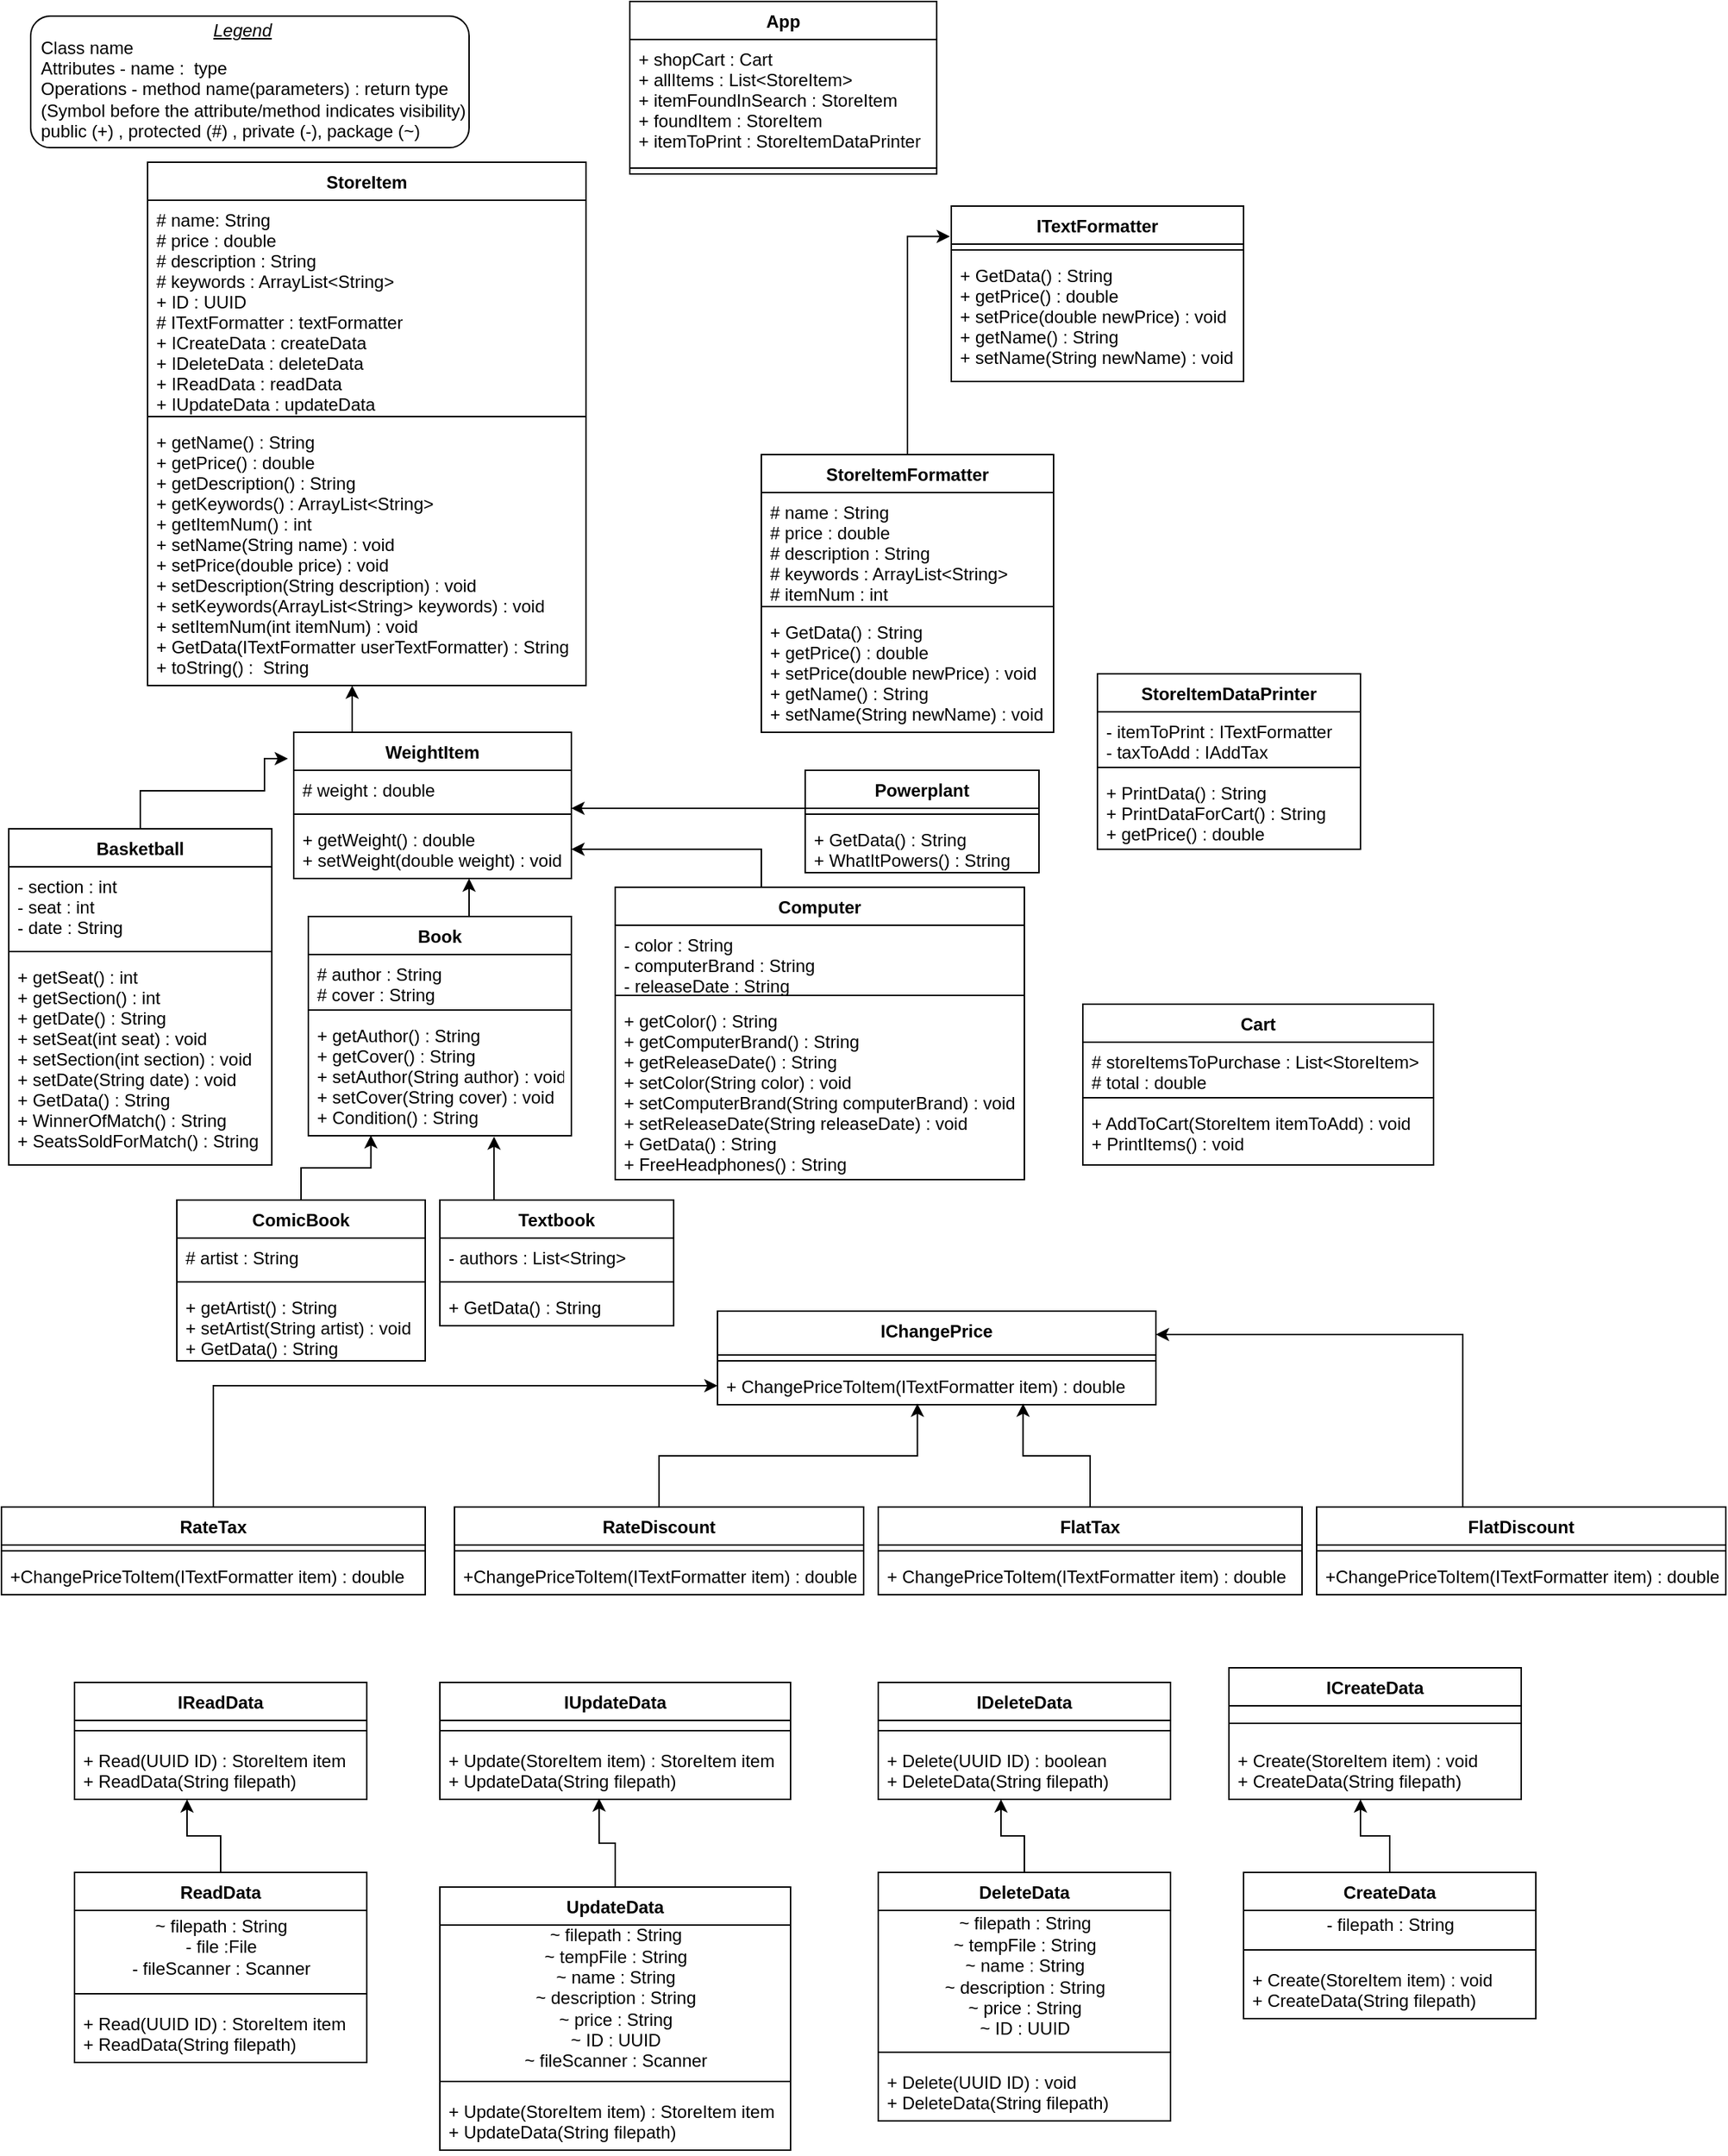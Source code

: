 <mxfile>
    <diagram id="C5RBs43oDa-KdzZeNtuy" name="Page-1">
        <mxGraphModel dx="854" dy="558" grid="1" gridSize="10" guides="1" tooltips="1" connect="1" arrows="1" fold="1" page="1" pageScale="1" pageWidth="1500" pageHeight="1500" math="0" shadow="0">
            <root>
                <mxCell id="WIyWlLk6GJQsqaUBKTNV-0"/>
                <mxCell id="WIyWlLk6GJQsqaUBKTNV-1" parent="WIyWlLk6GJQsqaUBKTNV-0"/>
                <mxCell id="McWUHRjocxMPljA4yQ9H-2" value="StoreItem" style="swimlane;fontStyle=1;align=center;verticalAlign=top;childLayout=stackLayout;horizontal=1;startSize=26;horizontalStack=0;resizeParent=1;resizeParentMax=0;resizeLast=0;collapsible=1;marginBottom=0;" parent="WIyWlLk6GJQsqaUBKTNV-1" vertex="1">
                    <mxGeometry x="110" y="120" width="300" height="358" as="geometry"/>
                </mxCell>
                <mxCell id="McWUHRjocxMPljA4yQ9H-3" value="# name: String&#10;# price : double&#10;# description : String&#10;# keywords : ArrayList&lt;String&gt;&#10;+ ID : UUID&#10;# ITextFormatter : textFormatter&#10;+ ICreateData : createData&#10;+ IDeleteData : deleteData&#10;+ IReadData : readData&#10;+ IUpdateData : updateData&#10;" style="text;strokeColor=none;fillColor=none;align=left;verticalAlign=top;spacingLeft=4;spacingRight=4;overflow=hidden;rotatable=0;points=[[0,0.5],[1,0.5]];portConstraint=eastwest;" parent="McWUHRjocxMPljA4yQ9H-2" vertex="1">
                    <mxGeometry y="26" width="300" height="144" as="geometry"/>
                </mxCell>
                <mxCell id="McWUHRjocxMPljA4yQ9H-4" value="" style="line;strokeWidth=1;fillColor=none;align=left;verticalAlign=middle;spacingTop=-1;spacingLeft=3;spacingRight=3;rotatable=0;labelPosition=right;points=[];portConstraint=eastwest;" parent="McWUHRjocxMPljA4yQ9H-2" vertex="1">
                    <mxGeometry y="170" width="300" height="8" as="geometry"/>
                </mxCell>
                <mxCell id="McWUHRjocxMPljA4yQ9H-5" value="+ getName() : String&#10;+ getPrice() : double&#10;+ getDescription() : String&#10;+ getKeywords() : ArrayList&lt;String&gt;&#10;+ getItemNum() : int&#10;+ setName(String name) : void&#10;+ setPrice(double price) : void&#10;+ setDescription(String description) : void&#10;+ setKeywords(ArrayList&lt;String&gt; keywords) : void&#10;+ setItemNum(int itemNum) : void&#10;+ GetData(ITextFormatter userTextFormatter) : String&#10;+ toString() :  String" style="text;strokeColor=none;fillColor=none;align=left;verticalAlign=top;spacingLeft=4;spacingRight=4;overflow=hidden;rotatable=0;points=[[0,0.5],[1,0.5]];portConstraint=eastwest;" parent="McWUHRjocxMPljA4yQ9H-2" vertex="1">
                    <mxGeometry y="178" width="300" height="180" as="geometry"/>
                </mxCell>
                <mxCell id="89" style="edgeStyle=orthogonalEdgeStyle;rounded=0;orthogonalLoop=1;jettySize=auto;html=1;entryX=-0.021;entryY=0.18;entryDx=0;entryDy=0;entryPerimeter=0;" edge="1" parent="WIyWlLk6GJQsqaUBKTNV-1" source="McWUHRjocxMPljA4yQ9H-8" target="McWUHRjocxMPljA4yQ9H-30">
                    <mxGeometry relative="1" as="geometry">
                        <Array as="points">
                            <mxPoint x="105" y="550"/>
                            <mxPoint x="190" y="550"/>
                            <mxPoint x="190" y="528"/>
                        </Array>
                    </mxGeometry>
                </mxCell>
                <mxCell id="McWUHRjocxMPljA4yQ9H-8" value="Basketball" style="swimlane;fontStyle=1;align=center;verticalAlign=top;childLayout=stackLayout;horizontal=1;startSize=26;horizontalStack=0;resizeParent=1;resizeParentMax=0;resizeLast=0;collapsible=1;marginBottom=0;" parent="WIyWlLk6GJQsqaUBKTNV-1" vertex="1">
                    <mxGeometry x="15" y="576" width="180" height="230" as="geometry"/>
                </mxCell>
                <mxCell id="McWUHRjocxMPljA4yQ9H-9" value="- section : int&#10;- seat : int&#10;- date : String" style="text;strokeColor=none;fillColor=none;align=left;verticalAlign=top;spacingLeft=4;spacingRight=4;overflow=hidden;rotatable=0;points=[[0,0.5],[1,0.5]];portConstraint=eastwest;" parent="McWUHRjocxMPljA4yQ9H-8" vertex="1">
                    <mxGeometry y="26" width="180" height="54" as="geometry"/>
                </mxCell>
                <mxCell id="McWUHRjocxMPljA4yQ9H-10" value="" style="line;strokeWidth=1;fillColor=none;align=left;verticalAlign=middle;spacingTop=-1;spacingLeft=3;spacingRight=3;rotatable=0;labelPosition=right;points=[];portConstraint=eastwest;" parent="McWUHRjocxMPljA4yQ9H-8" vertex="1">
                    <mxGeometry y="80" width="180" height="8" as="geometry"/>
                </mxCell>
                <mxCell id="McWUHRjocxMPljA4yQ9H-11" value="+ getSeat() : int&#10;+ getSection() : int&#10;+ getDate() : String&#10;+ setSeat(int seat) : void&#10;+ setSection(int section) : void&#10;+ setDate(String date) : void&#10;+ GetData() : String &#10;+ WinnerOfMatch() : String&#10;+ SeatsSoldForMatch() : String" style="text;strokeColor=none;fillColor=none;align=left;verticalAlign=top;spacingLeft=4;spacingRight=4;overflow=hidden;rotatable=0;points=[[0,0.5],[1,0.5]];portConstraint=eastwest;" parent="McWUHRjocxMPljA4yQ9H-8" vertex="1">
                    <mxGeometry y="88" width="180" height="142" as="geometry"/>
                </mxCell>
                <mxCell id="McWUHRjocxMPljA4yQ9H-39" value="" style="edgeStyle=orthogonalEdgeStyle;rounded=0;orthogonalLoop=1;jettySize=auto;html=1;" parent="WIyWlLk6GJQsqaUBKTNV-1" source="McWUHRjocxMPljA4yQ9H-13" target="McWUHRjocxMPljA4yQ9H-33" edge="1">
                    <mxGeometry relative="1" as="geometry">
                        <Array as="points">
                            <mxPoint x="330" y="630"/>
                            <mxPoint x="330" y="630"/>
                        </Array>
                    </mxGeometry>
                </mxCell>
                <mxCell id="McWUHRjocxMPljA4yQ9H-13" value="Book" style="swimlane;fontStyle=1;align=center;verticalAlign=top;childLayout=stackLayout;horizontal=1;startSize=26;horizontalStack=0;resizeParent=1;resizeParentMax=0;resizeLast=0;collapsible=1;marginBottom=0;" parent="WIyWlLk6GJQsqaUBKTNV-1" vertex="1">
                    <mxGeometry x="220" y="636" width="180" height="150" as="geometry"/>
                </mxCell>
                <mxCell id="McWUHRjocxMPljA4yQ9H-14" value="# author : String&#10;# cover : String&#10;" style="text;strokeColor=none;fillColor=none;align=left;verticalAlign=top;spacingLeft=4;spacingRight=4;overflow=hidden;rotatable=0;points=[[0,0.5],[1,0.5]];portConstraint=eastwest;" parent="McWUHRjocxMPljA4yQ9H-13" vertex="1">
                    <mxGeometry y="26" width="180" height="34" as="geometry"/>
                </mxCell>
                <mxCell id="McWUHRjocxMPljA4yQ9H-15" value="" style="line;strokeWidth=1;fillColor=none;align=left;verticalAlign=middle;spacingTop=-1;spacingLeft=3;spacingRight=3;rotatable=0;labelPosition=right;points=[];portConstraint=eastwest;" parent="McWUHRjocxMPljA4yQ9H-13" vertex="1">
                    <mxGeometry y="60" width="180" height="8" as="geometry"/>
                </mxCell>
                <mxCell id="McWUHRjocxMPljA4yQ9H-16" value="+ getAuthor() : String&#10;+ getCover() : String&#10;+ setAuthor(String author) : void&#10;+ setCover(String cover) : void&#10;+ Condition() : String&#10;" style="text;strokeColor=none;fillColor=none;align=left;verticalAlign=top;spacingLeft=4;spacingRight=4;overflow=hidden;rotatable=0;points=[[0,0.5],[1,0.5]];portConstraint=eastwest;" parent="McWUHRjocxMPljA4yQ9H-13" vertex="1">
                    <mxGeometry y="68" width="180" height="82" as="geometry"/>
                </mxCell>
                <mxCell id="McWUHRjocxMPljA4yQ9H-124" style="edgeStyle=orthogonalEdgeStyle;rounded=0;orthogonalLoop=1;jettySize=auto;html=1;entryX=1;entryY=0.5;entryDx=0;entryDy=0;" parent="WIyWlLk6GJQsqaUBKTNV-1" source="McWUHRjocxMPljA4yQ9H-18" target="McWUHRjocxMPljA4yQ9H-33" edge="1">
                    <mxGeometry relative="1" as="geometry">
                        <Array as="points">
                            <mxPoint x="530" y="590"/>
                        </Array>
                    </mxGeometry>
                </mxCell>
                <mxCell id="McWUHRjocxMPljA4yQ9H-18" value="Computer" style="swimlane;fontStyle=1;align=center;verticalAlign=top;childLayout=stackLayout;horizontal=1;startSize=26;horizontalStack=0;resizeParent=1;resizeParentMax=0;resizeLast=0;collapsible=1;marginBottom=0;" parent="WIyWlLk6GJQsqaUBKTNV-1" vertex="1">
                    <mxGeometry x="430" y="616" width="280" height="200" as="geometry"/>
                </mxCell>
                <mxCell id="McWUHRjocxMPljA4yQ9H-19" value="- color : String&#10;- computerBrand : String&#10;- releaseDate : String" style="text;strokeColor=none;fillColor=none;align=left;verticalAlign=top;spacingLeft=4;spacingRight=4;overflow=hidden;rotatable=0;points=[[0,0.5],[1,0.5]];portConstraint=eastwest;" parent="McWUHRjocxMPljA4yQ9H-18" vertex="1">
                    <mxGeometry y="26" width="280" height="44" as="geometry"/>
                </mxCell>
                <mxCell id="McWUHRjocxMPljA4yQ9H-20" value="" style="line;strokeWidth=1;fillColor=none;align=left;verticalAlign=middle;spacingTop=-1;spacingLeft=3;spacingRight=3;rotatable=0;labelPosition=right;points=[];portConstraint=eastwest;" parent="McWUHRjocxMPljA4yQ9H-18" vertex="1">
                    <mxGeometry y="70" width="280" height="8" as="geometry"/>
                </mxCell>
                <mxCell id="McWUHRjocxMPljA4yQ9H-21" value="+ getColor() : String&#10;+ getComputerBrand() : String&#10;+ getReleaseDate() : String&#10;+ setColor(String color) : void&#10;+ setComputerBrand(String computerBrand) : void&#10;+ setReleaseDate(String releaseDate) : void&#10;+ GetData() : String&#10;+ FreeHeadphones() : String&#10;&#10;" style="text;strokeColor=none;fillColor=none;align=left;verticalAlign=top;spacingLeft=4;spacingRight=4;overflow=hidden;rotatable=0;points=[[0,0.5],[1,0.5]];portConstraint=eastwest;" parent="McWUHRjocxMPljA4yQ9H-18" vertex="1">
                    <mxGeometry y="78" width="280" height="122" as="geometry"/>
                </mxCell>
                <mxCell id="McWUHRjocxMPljA4yQ9H-125" style="edgeStyle=orthogonalEdgeStyle;rounded=0;orthogonalLoop=1;jettySize=auto;html=1;" parent="WIyWlLk6GJQsqaUBKTNV-1" source="McWUHRjocxMPljA4yQ9H-24" target="McWUHRjocxMPljA4yQ9H-31" edge="1">
                    <mxGeometry relative="1" as="geometry">
                        <Array as="points">
                            <mxPoint x="640" y="540"/>
                        </Array>
                    </mxGeometry>
                </mxCell>
                <mxCell id="McWUHRjocxMPljA4yQ9H-24" value="Powerplant" style="swimlane;fontStyle=1;align=center;verticalAlign=top;childLayout=stackLayout;horizontal=1;startSize=26;horizontalStack=0;resizeParent=1;resizeParentMax=0;resizeLast=0;collapsible=1;marginBottom=0;" parent="WIyWlLk6GJQsqaUBKTNV-1" vertex="1">
                    <mxGeometry x="560" y="536" width="160" height="70" as="geometry"/>
                </mxCell>
                <mxCell id="McWUHRjocxMPljA4yQ9H-26" value="" style="line;strokeWidth=1;fillColor=none;align=left;verticalAlign=middle;spacingTop=-1;spacingLeft=3;spacingRight=3;rotatable=0;labelPosition=right;points=[];portConstraint=eastwest;" parent="McWUHRjocxMPljA4yQ9H-24" vertex="1">
                    <mxGeometry y="26" width="160" height="8" as="geometry"/>
                </mxCell>
                <mxCell id="McWUHRjocxMPljA4yQ9H-27" value="+ GetData() : String&#10;+ WhatItPowers() : String" style="text;strokeColor=none;fillColor=none;align=left;verticalAlign=top;spacingLeft=4;spacingRight=4;overflow=hidden;rotatable=0;points=[[0,0.5],[1,0.5]];portConstraint=eastwest;" parent="McWUHRjocxMPljA4yQ9H-24" vertex="1">
                    <mxGeometry y="34" width="160" height="36" as="geometry"/>
                </mxCell>
                <mxCell id="McWUHRjocxMPljA4yQ9H-36" value="" style="edgeStyle=orthogonalEdgeStyle;rounded=0;orthogonalLoop=1;jettySize=auto;html=1;" parent="WIyWlLk6GJQsqaUBKTNV-1" source="McWUHRjocxMPljA4yQ9H-30" target="McWUHRjocxMPljA4yQ9H-5" edge="1">
                    <mxGeometry relative="1" as="geometry">
                        <Array as="points">
                            <mxPoint x="250" y="490"/>
                            <mxPoint x="250" y="490"/>
                        </Array>
                    </mxGeometry>
                </mxCell>
                <mxCell id="McWUHRjocxMPljA4yQ9H-30" value="WeightItem" style="swimlane;fontStyle=1;align=center;verticalAlign=top;childLayout=stackLayout;horizontal=1;startSize=26;horizontalStack=0;resizeParent=1;resizeParentMax=0;resizeLast=0;collapsible=1;marginBottom=0;" parent="WIyWlLk6GJQsqaUBKTNV-1" vertex="1">
                    <mxGeometry x="210" y="510" width="190" height="100" as="geometry"/>
                </mxCell>
                <mxCell id="McWUHRjocxMPljA4yQ9H-31" value="# weight : double" style="text;strokeColor=none;fillColor=none;align=left;verticalAlign=top;spacingLeft=4;spacingRight=4;overflow=hidden;rotatable=0;points=[[0,0.5],[1,0.5]];portConstraint=eastwest;" parent="McWUHRjocxMPljA4yQ9H-30" vertex="1">
                    <mxGeometry y="26" width="190" height="26" as="geometry"/>
                </mxCell>
                <mxCell id="McWUHRjocxMPljA4yQ9H-32" value="" style="line;strokeWidth=1;fillColor=none;align=left;verticalAlign=middle;spacingTop=-1;spacingLeft=3;spacingRight=3;rotatable=0;labelPosition=right;points=[];portConstraint=eastwest;" parent="McWUHRjocxMPljA4yQ9H-30" vertex="1">
                    <mxGeometry y="52" width="190" height="8" as="geometry"/>
                </mxCell>
                <mxCell id="McWUHRjocxMPljA4yQ9H-33" value="+ getWeight() : double&#10;+ setWeight(double weight) : void" style="text;strokeColor=none;fillColor=none;align=left;verticalAlign=top;spacingLeft=4;spacingRight=4;overflow=hidden;rotatable=0;points=[[0,0.5],[1,0.5]];portConstraint=eastwest;" parent="McWUHRjocxMPljA4yQ9H-30" vertex="1">
                    <mxGeometry y="60" width="190" height="40" as="geometry"/>
                </mxCell>
                <mxCell id="83" style="edgeStyle=orthogonalEdgeStyle;rounded=0;orthogonalLoop=1;jettySize=auto;html=1;entryX=0.238;entryY=0.996;entryDx=0;entryDy=0;entryPerimeter=0;" parent="WIyWlLk6GJQsqaUBKTNV-1" source="McWUHRjocxMPljA4yQ9H-52" target="McWUHRjocxMPljA4yQ9H-16" edge="1">
                    <mxGeometry relative="1" as="geometry"/>
                </mxCell>
                <mxCell id="McWUHRjocxMPljA4yQ9H-52" value="ComicBook" style="swimlane;fontStyle=1;align=center;verticalAlign=top;childLayout=stackLayout;horizontal=1;startSize=26;horizontalStack=0;resizeParent=1;resizeParentMax=0;resizeLast=0;collapsible=1;marginBottom=0;" parent="WIyWlLk6GJQsqaUBKTNV-1" vertex="1">
                    <mxGeometry x="130" y="830" width="170" height="110" as="geometry"/>
                </mxCell>
                <mxCell id="McWUHRjocxMPljA4yQ9H-53" value="# artist : String" style="text;strokeColor=none;fillColor=none;align=left;verticalAlign=top;spacingLeft=4;spacingRight=4;overflow=hidden;rotatable=0;points=[[0,0.5],[1,0.5]];portConstraint=eastwest;" parent="McWUHRjocxMPljA4yQ9H-52" vertex="1">
                    <mxGeometry y="26" width="170" height="26" as="geometry"/>
                </mxCell>
                <mxCell id="McWUHRjocxMPljA4yQ9H-54" value="" style="line;strokeWidth=1;fillColor=none;align=left;verticalAlign=middle;spacingTop=-1;spacingLeft=3;spacingRight=3;rotatable=0;labelPosition=right;points=[];portConstraint=eastwest;" parent="McWUHRjocxMPljA4yQ9H-52" vertex="1">
                    <mxGeometry y="52" width="170" height="8" as="geometry"/>
                </mxCell>
                <mxCell id="McWUHRjocxMPljA4yQ9H-55" value="+ getArtist() : String&#10;+ setArtist(String artist) : void&#10;+ GetData() : String" style="text;strokeColor=none;fillColor=none;align=left;verticalAlign=top;spacingLeft=4;spacingRight=4;overflow=hidden;rotatable=0;points=[[0,0.5],[1,0.5]];portConstraint=eastwest;" parent="McWUHRjocxMPljA4yQ9H-52" vertex="1">
                    <mxGeometry y="60" width="170" height="50" as="geometry"/>
                </mxCell>
                <mxCell id="McWUHRjocxMPljA4yQ9H-134" style="edgeStyle=orthogonalEdgeStyle;rounded=0;orthogonalLoop=1;jettySize=auto;html=1;entryX=0.706;entryY=1.007;entryDx=0;entryDy=0;entryPerimeter=0;" parent="WIyWlLk6GJQsqaUBKTNV-1" source="McWUHRjocxMPljA4yQ9H-58" target="McWUHRjocxMPljA4yQ9H-16" edge="1">
                    <mxGeometry relative="1" as="geometry">
                        <Array as="points">
                            <mxPoint x="337" y="860"/>
                            <mxPoint x="337" y="860"/>
                        </Array>
                    </mxGeometry>
                </mxCell>
                <mxCell id="McWUHRjocxMPljA4yQ9H-58" value="Textbook&#10;" style="swimlane;fontStyle=1;align=center;verticalAlign=top;childLayout=stackLayout;horizontal=1;startSize=26;horizontalStack=0;resizeParent=1;resizeParentMax=0;resizeLast=0;collapsible=1;marginBottom=0;" parent="WIyWlLk6GJQsqaUBKTNV-1" vertex="1">
                    <mxGeometry x="310" y="830" width="160" height="86" as="geometry"/>
                </mxCell>
                <mxCell id="McWUHRjocxMPljA4yQ9H-59" value="- authors : List&lt;String&gt;" style="text;strokeColor=none;fillColor=none;align=left;verticalAlign=top;spacingLeft=4;spacingRight=4;overflow=hidden;rotatable=0;points=[[0,0.5],[1,0.5]];portConstraint=eastwest;" parent="McWUHRjocxMPljA4yQ9H-58" vertex="1">
                    <mxGeometry y="26" width="160" height="26" as="geometry"/>
                </mxCell>
                <mxCell id="McWUHRjocxMPljA4yQ9H-60" value="" style="line;strokeWidth=1;fillColor=none;align=left;verticalAlign=middle;spacingTop=-1;spacingLeft=3;spacingRight=3;rotatable=0;labelPosition=right;points=[];portConstraint=eastwest;" parent="McWUHRjocxMPljA4yQ9H-58" vertex="1">
                    <mxGeometry y="52" width="160" height="8" as="geometry"/>
                </mxCell>
                <mxCell id="McWUHRjocxMPljA4yQ9H-61" value="+ GetData() : String" style="text;strokeColor=none;fillColor=none;align=left;verticalAlign=top;spacingLeft=4;spacingRight=4;overflow=hidden;rotatable=0;points=[[0,0.5],[1,0.5]];portConstraint=eastwest;" parent="McWUHRjocxMPljA4yQ9H-58" vertex="1">
                    <mxGeometry y="60" width="160" height="26" as="geometry"/>
                </mxCell>
                <mxCell id="McWUHRjocxMPljA4yQ9H-84" value="ITextFormatter" style="swimlane;fontStyle=1;align=center;verticalAlign=top;childLayout=stackLayout;horizontal=1;startSize=26;horizontalStack=0;resizeParent=1;resizeParentMax=0;resizeLast=0;collapsible=1;marginBottom=0;" parent="WIyWlLk6GJQsqaUBKTNV-1" vertex="1">
                    <mxGeometry x="660" y="150" width="200" height="120" as="geometry"/>
                </mxCell>
                <mxCell id="McWUHRjocxMPljA4yQ9H-86" value="" style="line;strokeWidth=1;fillColor=none;align=left;verticalAlign=middle;spacingTop=-1;spacingLeft=3;spacingRight=3;rotatable=0;labelPosition=right;points=[];portConstraint=eastwest;" parent="McWUHRjocxMPljA4yQ9H-84" vertex="1">
                    <mxGeometry y="26" width="200" height="8" as="geometry"/>
                </mxCell>
                <mxCell id="McWUHRjocxMPljA4yQ9H-87" value="+ GetData() : String&#10;+ getPrice() : double&#10;+ setPrice(double newPrice) : void&#10;+ getName() : String&#10;+ setName(String newName) : void" style="text;strokeColor=none;fillColor=none;align=left;verticalAlign=top;spacingLeft=4;spacingRight=4;overflow=hidden;rotatable=0;points=[[0,0.5],[1,0.5]];portConstraint=eastwest;" parent="McWUHRjocxMPljA4yQ9H-84" vertex="1">
                    <mxGeometry y="34" width="200" height="86" as="geometry"/>
                </mxCell>
                <mxCell id="McWUHRjocxMPljA4yQ9H-92" value="IChangePrice&#10;" style="swimlane;fontStyle=1;align=center;verticalAlign=top;childLayout=stackLayout;horizontal=1;startSize=30;horizontalStack=0;resizeParent=1;resizeParentMax=0;resizeLast=0;collapsible=1;marginBottom=0;" parent="WIyWlLk6GJQsqaUBKTNV-1" vertex="1">
                    <mxGeometry x="500" y="906" width="300" height="64" as="geometry"/>
                </mxCell>
                <mxCell id="McWUHRjocxMPljA4yQ9H-94" value="" style="line;strokeWidth=1;fillColor=none;align=left;verticalAlign=middle;spacingTop=-1;spacingLeft=3;spacingRight=3;rotatable=0;labelPosition=right;points=[];portConstraint=eastwest;" parent="McWUHRjocxMPljA4yQ9H-92" vertex="1">
                    <mxGeometry y="30" width="300" height="8" as="geometry"/>
                </mxCell>
                <mxCell id="McWUHRjocxMPljA4yQ9H-95" value="+ ChangePriceToItem(ITextFormatter item) : double" style="text;strokeColor=none;fillColor=none;align=left;verticalAlign=top;spacingLeft=4;spacingRight=4;overflow=hidden;rotatable=0;points=[[0,0.5],[1,0.5]];portConstraint=eastwest;" parent="McWUHRjocxMPljA4yQ9H-92" vertex="1">
                    <mxGeometry y="38" width="300" height="26" as="geometry"/>
                </mxCell>
                <mxCell id="79" style="edgeStyle=orthogonalEdgeStyle;rounded=0;orthogonalLoop=1;jettySize=auto;html=1;entryX=0;entryY=0.5;entryDx=0;entryDy=0;" parent="WIyWlLk6GJQsqaUBKTNV-1" source="McWUHRjocxMPljA4yQ9H-100" target="McWUHRjocxMPljA4yQ9H-95" edge="1">
                    <mxGeometry relative="1" as="geometry"/>
                </mxCell>
                <mxCell id="McWUHRjocxMPljA4yQ9H-100" value="RateTax" style="swimlane;fontStyle=1;align=center;verticalAlign=top;childLayout=stackLayout;horizontal=1;startSize=26;horizontalStack=0;resizeParent=1;resizeParentMax=0;resizeLast=0;collapsible=1;marginBottom=0;" parent="WIyWlLk6GJQsqaUBKTNV-1" vertex="1">
                    <mxGeometry x="10" y="1040" width="290" height="60" as="geometry"/>
                </mxCell>
                <mxCell id="McWUHRjocxMPljA4yQ9H-102" value="" style="line;strokeWidth=1;fillColor=none;align=left;verticalAlign=middle;spacingTop=-1;spacingLeft=3;spacingRight=3;rotatable=0;labelPosition=right;points=[];portConstraint=eastwest;" parent="McWUHRjocxMPljA4yQ9H-100" vertex="1">
                    <mxGeometry y="26" width="290" height="8" as="geometry"/>
                </mxCell>
                <mxCell id="McWUHRjocxMPljA4yQ9H-103" value="+ChangePriceToItem(ITextFormatter item) : double" style="text;strokeColor=none;fillColor=none;align=left;verticalAlign=top;spacingLeft=4;spacingRight=4;overflow=hidden;rotatable=0;points=[[0,0.5],[1,0.5]];portConstraint=eastwest;" parent="McWUHRjocxMPljA4yQ9H-100" vertex="1">
                    <mxGeometry y="34" width="290" height="26" as="geometry"/>
                </mxCell>
                <mxCell id="77" style="edgeStyle=orthogonalEdgeStyle;rounded=0;orthogonalLoop=1;jettySize=auto;html=1;entryX=0.697;entryY=0.97;entryDx=0;entryDy=0;entryPerimeter=0;" parent="WIyWlLk6GJQsqaUBKTNV-1" source="McWUHRjocxMPljA4yQ9H-106" target="McWUHRjocxMPljA4yQ9H-95" edge="1">
                    <mxGeometry relative="1" as="geometry"/>
                </mxCell>
                <mxCell id="McWUHRjocxMPljA4yQ9H-106" value="FlatTax" style="swimlane;fontStyle=1;align=center;verticalAlign=top;childLayout=stackLayout;horizontal=1;startSize=26;horizontalStack=0;resizeParent=1;resizeParentMax=0;resizeLast=0;collapsible=1;marginBottom=0;" parent="WIyWlLk6GJQsqaUBKTNV-1" vertex="1">
                    <mxGeometry x="610" y="1040" width="290" height="60" as="geometry"/>
                </mxCell>
                <mxCell id="McWUHRjocxMPljA4yQ9H-108" value="" style="line;strokeWidth=1;fillColor=none;align=left;verticalAlign=middle;spacingTop=-1;spacingLeft=3;spacingRight=3;rotatable=0;labelPosition=right;points=[];portConstraint=eastwest;" parent="McWUHRjocxMPljA4yQ9H-106" vertex="1">
                    <mxGeometry y="26" width="290" height="8" as="geometry"/>
                </mxCell>
                <mxCell id="McWUHRjocxMPljA4yQ9H-109" value="+ ChangePriceToItem(ITextFormatter item) : double" style="text;strokeColor=none;fillColor=none;align=left;verticalAlign=top;spacingLeft=4;spacingRight=4;overflow=hidden;rotatable=0;points=[[0,0.5],[1,0.5]];portConstraint=eastwest;" parent="McWUHRjocxMPljA4yQ9H-106" vertex="1">
                    <mxGeometry y="34" width="290" height="26" as="geometry"/>
                </mxCell>
                <mxCell id="McWUHRjocxMPljA4yQ9H-120" value="App" style="swimlane;fontStyle=1;align=center;verticalAlign=top;childLayout=stackLayout;horizontal=1;startSize=26;horizontalStack=0;resizeParent=1;resizeParentMax=0;resizeLast=0;collapsible=1;marginBottom=0;" parent="WIyWlLk6GJQsqaUBKTNV-1" vertex="1">
                    <mxGeometry x="440" y="10" width="210" height="118" as="geometry"/>
                </mxCell>
                <mxCell id="McWUHRjocxMPljA4yQ9H-121" value="+ shopCart : Cart&#10;+ allItems : List&lt;StoreItem&gt;&#10;+ itemFoundInSearch : StoreItem&#10;+ foundItem : StoreItem&#10;+ itemToPrint : StoreItemDataPrinter" style="text;strokeColor=none;fillColor=none;align=left;verticalAlign=top;spacingLeft=4;spacingRight=4;overflow=hidden;rotatable=0;points=[[0,0.5],[1,0.5]];portConstraint=eastwest;" parent="McWUHRjocxMPljA4yQ9H-120" vertex="1">
                    <mxGeometry y="26" width="210" height="84" as="geometry"/>
                </mxCell>
                <mxCell id="McWUHRjocxMPljA4yQ9H-122" value="" style="line;strokeWidth=1;fillColor=none;align=left;verticalAlign=middle;spacingTop=-1;spacingLeft=3;spacingRight=3;rotatable=0;labelPosition=right;points=[];portConstraint=eastwest;" parent="McWUHRjocxMPljA4yQ9H-120" vertex="1">
                    <mxGeometry y="110" width="210" height="8" as="geometry"/>
                </mxCell>
                <mxCell id="McWUHRjocxMPljA4yQ9H-126" value="StoreItemDataPrinter" style="swimlane;fontStyle=1;align=center;verticalAlign=top;childLayout=stackLayout;horizontal=1;startSize=26;horizontalStack=0;resizeParent=1;resizeParentMax=0;resizeLast=0;collapsible=1;marginBottom=0;" parent="WIyWlLk6GJQsqaUBKTNV-1" vertex="1">
                    <mxGeometry x="760" y="470" width="180" height="120" as="geometry"/>
                </mxCell>
                <mxCell id="McWUHRjocxMPljA4yQ9H-127" value="- itemToPrint : ITextFormatter&#10;- taxToAdd : IAddTax" style="text;strokeColor=none;fillColor=none;align=left;verticalAlign=top;spacingLeft=4;spacingRight=4;overflow=hidden;rotatable=0;points=[[0,0.5],[1,0.5]];portConstraint=eastwest;" parent="McWUHRjocxMPljA4yQ9H-126" vertex="1">
                    <mxGeometry y="26" width="180" height="34" as="geometry"/>
                </mxCell>
                <mxCell id="McWUHRjocxMPljA4yQ9H-128" value="" style="line;strokeWidth=1;fillColor=none;align=left;verticalAlign=middle;spacingTop=-1;spacingLeft=3;spacingRight=3;rotatable=0;labelPosition=right;points=[];portConstraint=eastwest;" parent="McWUHRjocxMPljA4yQ9H-126" vertex="1">
                    <mxGeometry y="60" width="180" height="8" as="geometry"/>
                </mxCell>
                <mxCell id="McWUHRjocxMPljA4yQ9H-129" value="+ PrintData() : String&#10;+ PrintDataForCart() : String&#10;+ getPrice() : double" style="text;strokeColor=none;fillColor=none;align=left;verticalAlign=top;spacingLeft=4;spacingRight=4;overflow=hidden;rotatable=0;points=[[0,0.5],[1,0.5]];portConstraint=eastwest;" parent="McWUHRjocxMPljA4yQ9H-126" vertex="1">
                    <mxGeometry y="68" width="180" height="52" as="geometry"/>
                </mxCell>
                <mxCell id="McWUHRjocxMPljA4yQ9H-136" value="Cart" style="swimlane;fontStyle=1;align=center;verticalAlign=top;childLayout=stackLayout;horizontal=1;startSize=26;horizontalStack=0;resizeParent=1;resizeParentMax=0;resizeLast=0;collapsible=1;marginBottom=0;" parent="WIyWlLk6GJQsqaUBKTNV-1" vertex="1">
                    <mxGeometry x="750" y="696" width="240" height="110" as="geometry"/>
                </mxCell>
                <mxCell id="McWUHRjocxMPljA4yQ9H-137" value="# storeItemsToPurchase : List&lt;StoreItem&gt;&#10;# total : double" style="text;strokeColor=none;fillColor=none;align=left;verticalAlign=top;spacingLeft=4;spacingRight=4;overflow=hidden;rotatable=0;points=[[0,0.5],[1,0.5]];portConstraint=eastwest;" parent="McWUHRjocxMPljA4yQ9H-136" vertex="1">
                    <mxGeometry y="26" width="240" height="34" as="geometry"/>
                </mxCell>
                <mxCell id="McWUHRjocxMPljA4yQ9H-138" value="" style="line;strokeWidth=1;fillColor=none;align=left;verticalAlign=middle;spacingTop=-1;spacingLeft=3;spacingRight=3;rotatable=0;labelPosition=right;points=[];portConstraint=eastwest;" parent="McWUHRjocxMPljA4yQ9H-136" vertex="1">
                    <mxGeometry y="60" width="240" height="8" as="geometry"/>
                </mxCell>
                <mxCell id="McWUHRjocxMPljA4yQ9H-139" value="+ AddToCart(StoreItem itemToAdd) : void&#10;+ PrintItems() : void" style="text;strokeColor=none;fillColor=none;align=left;verticalAlign=top;spacingLeft=4;spacingRight=4;overflow=hidden;rotatable=0;points=[[0,0.5],[1,0.5]];portConstraint=eastwest;" parent="McWUHRjocxMPljA4yQ9H-136" vertex="1">
                    <mxGeometry y="68" width="240" height="42" as="geometry"/>
                </mxCell>
                <mxCell id="rfEXJWrHKDUlgpVD4WG_-1" value="" style="rounded=1;whiteSpace=wrap;html=1;align=center;" parent="WIyWlLk6GJQsqaUBKTNV-1" vertex="1">
                    <mxGeometry x="30" y="20" width="300" height="90" as="geometry"/>
                </mxCell>
                <mxCell id="rfEXJWrHKDUlgpVD4WG_-2" value="&lt;i&gt;&lt;u&gt;Legend&lt;/u&gt;&lt;/i&gt;" style="text;html=1;strokeColor=none;fillColor=none;align=center;verticalAlign=middle;whiteSpace=wrap;rounded=0;" parent="WIyWlLk6GJQsqaUBKTNV-1" vertex="1">
                    <mxGeometry x="155" y="20" width="40" height="20" as="geometry"/>
                </mxCell>
                <mxCell id="rfEXJWrHKDUlgpVD4WG_-7" value="Class name&lt;br&gt;Attributes - name :&amp;nbsp; type&lt;br&gt;Operations - method name(parameters) : return type&lt;br&gt;(Symbol before the attribute/method indicates visibility)&lt;br&gt;public (+) , protected (#) , private (-), package (~)" style="text;html=1;strokeColor=none;fillColor=none;align=left;verticalAlign=middle;whiteSpace=wrap;rounded=0;" parent="WIyWlLk6GJQsqaUBKTNV-1" vertex="1">
                    <mxGeometry x="35" y="50" width="295" height="40" as="geometry"/>
                </mxCell>
                <mxCell id="rfEXJWrHKDUlgpVD4WG_-9" style="edgeStyle=orthogonalEdgeStyle;rounded=0;orthogonalLoop=1;jettySize=auto;html=1;exitX=0.5;exitY=1;exitDx=0;exitDy=0;" parent="WIyWlLk6GJQsqaUBKTNV-1" source="rfEXJWrHKDUlgpVD4WG_-7" target="rfEXJWrHKDUlgpVD4WG_-7" edge="1">
                    <mxGeometry relative="1" as="geometry"/>
                </mxCell>
                <mxCell id="87" style="edgeStyle=orthogonalEdgeStyle;rounded=0;orthogonalLoop=1;jettySize=auto;html=1;entryX=-0.005;entryY=0.173;entryDx=0;entryDy=0;entryPerimeter=0;" parent="WIyWlLk6GJQsqaUBKTNV-1" source="dB6GU7RmcvogMoRNWwB8-3" target="McWUHRjocxMPljA4yQ9H-84" edge="1">
                    <mxGeometry relative="1" as="geometry"/>
                </mxCell>
                <mxCell id="dB6GU7RmcvogMoRNWwB8-3" value="StoreItemFormatter" style="swimlane;fontStyle=1;align=center;verticalAlign=top;childLayout=stackLayout;horizontal=1;startSize=26;horizontalStack=0;resizeParent=1;resizeParentMax=0;resizeLast=0;collapsible=1;marginBottom=0;" parent="WIyWlLk6GJQsqaUBKTNV-1" vertex="1">
                    <mxGeometry x="530" y="320" width="200" height="190" as="geometry"/>
                </mxCell>
                <mxCell id="dB6GU7RmcvogMoRNWwB8-4" value="# name : String&#10;# price : double&#10;# description : String&#10;# keywords : ArrayList&lt;String&gt;&#10;# itemNum : int&#10;" style="text;strokeColor=none;fillColor=none;align=left;verticalAlign=top;spacingLeft=4;spacingRight=4;overflow=hidden;rotatable=0;points=[[0,0.5],[1,0.5]];portConstraint=eastwest;" parent="dB6GU7RmcvogMoRNWwB8-3" vertex="1">
                    <mxGeometry y="26" width="200" height="74" as="geometry"/>
                </mxCell>
                <mxCell id="dB6GU7RmcvogMoRNWwB8-5" value="" style="line;strokeWidth=1;fillColor=none;align=left;verticalAlign=middle;spacingTop=-1;spacingLeft=3;spacingRight=3;rotatable=0;labelPosition=right;points=[];portConstraint=eastwest;" parent="dB6GU7RmcvogMoRNWwB8-3" vertex="1">
                    <mxGeometry y="100" width="200" height="8" as="geometry"/>
                </mxCell>
                <mxCell id="dB6GU7RmcvogMoRNWwB8-6" value="+ GetData() : String&#10;+ getPrice() : double&#10;+ setPrice(double newPrice) : void&#10;+ getName() : String&#10;+ setName(String newName) : void" style="text;strokeColor=none;fillColor=none;align=left;verticalAlign=top;spacingLeft=4;spacingRight=4;overflow=hidden;rotatable=0;points=[[0,0.5],[1,0.5]];portConstraint=eastwest;" parent="dB6GU7RmcvogMoRNWwB8-3" vertex="1">
                    <mxGeometry y="108" width="200" height="82" as="geometry"/>
                </mxCell>
                <mxCell id="68" style="edgeStyle=orthogonalEdgeStyle;rounded=0;orthogonalLoop=1;jettySize=auto;html=1;entryX=0.45;entryY=1;entryDx=0;entryDy=0;entryPerimeter=0;" parent="WIyWlLk6GJQsqaUBKTNV-1" source="0" target="43" edge="1">
                    <mxGeometry relative="1" as="geometry"/>
                </mxCell>
                <mxCell id="0" value="CreateData" style="swimlane;fontStyle=1;align=center;verticalAlign=top;childLayout=stackLayout;horizontal=1;startSize=26;horizontalStack=0;resizeParent=1;resizeParentMax=0;resizeLast=0;collapsible=1;marginBottom=0;" parent="WIyWlLk6GJQsqaUBKTNV-1" vertex="1">
                    <mxGeometry x="860" y="1290" width="200" height="100" as="geometry"/>
                </mxCell>
                <mxCell id="4" value="- filepath : String" style="text;html=1;align=center;verticalAlign=middle;resizable=0;points=[];autosize=1;strokeColor=none;" parent="0" vertex="1">
                    <mxGeometry y="26" width="200" height="20" as="geometry"/>
                </mxCell>
                <mxCell id="2" value="" style="line;strokeWidth=1;fillColor=none;align=left;verticalAlign=middle;spacingTop=-1;spacingLeft=3;spacingRight=3;rotatable=0;labelPosition=right;points=[];portConstraint=eastwest;" parent="0" vertex="1">
                    <mxGeometry y="46" width="200" height="14" as="geometry"/>
                </mxCell>
                <mxCell id="3" value="+ Create(StoreItem item) : void&#10;+ CreateData(String filepath)" style="text;strokeColor=none;fillColor=none;align=left;verticalAlign=top;spacingLeft=4;spacingRight=4;overflow=hidden;rotatable=0;points=[[0,0.5],[1,0.5]];portConstraint=eastwest;" parent="0" vertex="1">
                    <mxGeometry y="60" width="200" height="40" as="geometry"/>
                </mxCell>
                <mxCell id="75" style="edgeStyle=orthogonalEdgeStyle;rounded=0;orthogonalLoop=1;jettySize=auto;html=1;entryX=0.385;entryY=1;entryDx=0;entryDy=0;entryPerimeter=0;" parent="WIyWlLk6GJQsqaUBKTNV-1" source="5" target="24" edge="1">
                    <mxGeometry relative="1" as="geometry"/>
                </mxCell>
                <mxCell id="5" value="ReadData" style="swimlane;fontStyle=1;align=center;verticalAlign=top;childLayout=stackLayout;horizontal=1;startSize=26;horizontalStack=0;resizeParent=1;resizeParentMax=0;resizeLast=0;collapsible=1;marginBottom=0;" parent="WIyWlLk6GJQsqaUBKTNV-1" vertex="1">
                    <mxGeometry x="60" y="1290" width="200" height="130" as="geometry"/>
                </mxCell>
                <mxCell id="11" value="~ filepath : String&lt;br&gt;- file :File&lt;br&gt;- fileScanner : Scanner&lt;br&gt;" style="text;html=1;align=center;verticalAlign=middle;resizable=0;points=[];autosize=1;strokeColor=none;" parent="5" vertex="1">
                    <mxGeometry y="26" width="200" height="50" as="geometry"/>
                </mxCell>
                <mxCell id="6" value="" style="line;strokeWidth=1;fillColor=none;align=left;verticalAlign=middle;spacingTop=-1;spacingLeft=3;spacingRight=3;rotatable=0;labelPosition=right;points=[];portConstraint=eastwest;" parent="5" vertex="1">
                    <mxGeometry y="76" width="200" height="14" as="geometry"/>
                </mxCell>
                <mxCell id="7" value="+ Read(UUID ID) : StoreItem item&#10;+ ReadData(String filepath)" style="text;strokeColor=none;fillColor=none;align=left;verticalAlign=top;spacingLeft=4;spacingRight=4;overflow=hidden;rotatable=0;points=[[0,0.5],[1,0.5]];portConstraint=eastwest;" parent="5" vertex="1">
                    <mxGeometry y="90" width="200" height="40" as="geometry"/>
                </mxCell>
                <mxCell id="74" style="edgeStyle=orthogonalEdgeStyle;rounded=0;orthogonalLoop=1;jettySize=auto;html=1;entryX=0.454;entryY=0.983;entryDx=0;entryDy=0;entryPerimeter=0;" parent="WIyWlLk6GJQsqaUBKTNV-1" source="12" target="33" edge="1">
                    <mxGeometry relative="1" as="geometry"/>
                </mxCell>
                <mxCell id="12" value="UpdateData" style="swimlane;fontStyle=1;align=center;verticalAlign=top;childLayout=stackLayout;horizontal=1;startSize=26;horizontalStack=0;resizeParent=1;resizeParentMax=0;resizeLast=0;collapsible=1;marginBottom=0;" parent="WIyWlLk6GJQsqaUBKTNV-1" vertex="1">
                    <mxGeometry x="310" y="1300" width="240" height="180" as="geometry"/>
                </mxCell>
                <mxCell id="13" value="~ filepath : String&lt;br&gt;~ tempFile : String&lt;br&gt;~ name : String&lt;br&gt;~ description : String&lt;br&gt;~ price : String&lt;br&gt;~ ID : UUID&lt;br&gt;~ fileScanner : Scanner" style="text;html=1;align=center;verticalAlign=middle;resizable=0;points=[];autosize=1;strokeColor=none;" parent="12" vertex="1">
                    <mxGeometry y="26" width="240" height="100" as="geometry"/>
                </mxCell>
                <mxCell id="14" value="" style="line;strokeWidth=1;fillColor=none;align=left;verticalAlign=middle;spacingTop=-1;spacingLeft=3;spacingRight=3;rotatable=0;labelPosition=right;points=[];portConstraint=eastwest;" parent="12" vertex="1">
                    <mxGeometry y="126" width="240" height="14" as="geometry"/>
                </mxCell>
                <mxCell id="15" value="+ Update(StoreItem item) : StoreItem item&#10;+ UpdateData(String filepath)" style="text;strokeColor=none;fillColor=none;align=left;verticalAlign=top;spacingLeft=4;spacingRight=4;overflow=hidden;rotatable=0;points=[[0,0.5],[1,0.5]];portConstraint=eastwest;" parent="12" vertex="1">
                    <mxGeometry y="140" width="240" height="40" as="geometry"/>
                </mxCell>
                <mxCell id="72" style="edgeStyle=orthogonalEdgeStyle;rounded=0;orthogonalLoop=1;jettySize=auto;html=1;entryX=0.42;entryY=1;entryDx=0;entryDy=0;entryPerimeter=0;" parent="WIyWlLk6GJQsqaUBKTNV-1" source="17" target="38" edge="1">
                    <mxGeometry relative="1" as="geometry"/>
                </mxCell>
                <mxCell id="17" value="DeleteData" style="swimlane;fontStyle=1;align=center;verticalAlign=top;childLayout=stackLayout;horizontal=1;startSize=26;horizontalStack=0;resizeParent=1;resizeParentMax=0;resizeLast=0;collapsible=1;marginBottom=0;" parent="WIyWlLk6GJQsqaUBKTNV-1" vertex="1">
                    <mxGeometry x="610" y="1290" width="200" height="170" as="geometry"/>
                </mxCell>
                <mxCell id="18" value="~ filepath : String&lt;br&gt;~ tempFile : String&lt;br&gt;~ name : String&lt;br&gt;~ description : String&lt;br&gt;~ price : String&lt;br&gt;~ ID : UUID&lt;br&gt;" style="text;html=1;align=center;verticalAlign=middle;resizable=0;points=[];autosize=1;strokeColor=none;" parent="17" vertex="1">
                    <mxGeometry y="26" width="200" height="90" as="geometry"/>
                </mxCell>
                <mxCell id="19" value="" style="line;strokeWidth=1;fillColor=none;align=left;verticalAlign=middle;spacingTop=-1;spacingLeft=3;spacingRight=3;rotatable=0;labelPosition=right;points=[];portConstraint=eastwest;" parent="17" vertex="1">
                    <mxGeometry y="116" width="200" height="14" as="geometry"/>
                </mxCell>
                <mxCell id="20" value="+ Delete(UUID ID) : void&#10;+ DeleteData(String filepath)" style="text;strokeColor=none;fillColor=none;align=left;verticalAlign=top;spacingLeft=4;spacingRight=4;overflow=hidden;rotatable=0;points=[[0,0.5],[1,0.5]];portConstraint=eastwest;" parent="17" vertex="1">
                    <mxGeometry y="130" width="200" height="40" as="geometry"/>
                </mxCell>
                <mxCell id="21" value="IReadData" style="swimlane;fontStyle=1;align=center;verticalAlign=top;childLayout=stackLayout;horizontal=1;startSize=26;horizontalStack=0;resizeParent=1;resizeParentMax=0;resizeLast=0;collapsible=1;marginBottom=0;" parent="WIyWlLk6GJQsqaUBKTNV-1" vertex="1">
                    <mxGeometry x="60" y="1160" width="200" height="80" as="geometry"/>
                </mxCell>
                <mxCell id="23" value="" style="line;strokeWidth=1;fillColor=none;align=left;verticalAlign=middle;spacingTop=-1;spacingLeft=3;spacingRight=3;rotatable=0;labelPosition=right;points=[];portConstraint=eastwest;" parent="21" vertex="1">
                    <mxGeometry y="26" width="200" height="14" as="geometry"/>
                </mxCell>
                <mxCell id="24" value="+ Read(UUID ID) : StoreItem item&#10;+ ReadData(String filepath)" style="text;strokeColor=none;fillColor=none;align=left;verticalAlign=top;spacingLeft=4;spacingRight=4;overflow=hidden;rotatable=0;points=[[0,0.5],[1,0.5]];portConstraint=eastwest;" parent="21" vertex="1">
                    <mxGeometry y="40" width="200" height="40" as="geometry"/>
                </mxCell>
                <mxCell id="30" value="IUpdateData" style="swimlane;fontStyle=1;align=center;verticalAlign=top;childLayout=stackLayout;horizontal=1;startSize=26;horizontalStack=0;resizeParent=1;resizeParentMax=0;resizeLast=0;collapsible=1;marginBottom=0;" parent="WIyWlLk6GJQsqaUBKTNV-1" vertex="1">
                    <mxGeometry x="310" y="1160" width="240" height="80" as="geometry"/>
                </mxCell>
                <mxCell id="32" value="" style="line;strokeWidth=1;fillColor=none;align=left;verticalAlign=middle;spacingTop=-1;spacingLeft=3;spacingRight=3;rotatable=0;labelPosition=right;points=[];portConstraint=eastwest;" parent="30" vertex="1">
                    <mxGeometry y="26" width="240" height="14" as="geometry"/>
                </mxCell>
                <mxCell id="33" value="+ Update(StoreItem item) : StoreItem item&#10;+ UpdateData(String filepath)" style="text;strokeColor=none;fillColor=none;align=left;verticalAlign=top;spacingLeft=4;spacingRight=4;overflow=hidden;rotatable=0;points=[[0,0.5],[1,0.5]];portConstraint=eastwest;" parent="30" vertex="1">
                    <mxGeometry y="40" width="240" height="40" as="geometry"/>
                </mxCell>
                <mxCell id="35" value="IDeleteData" style="swimlane;fontStyle=1;align=center;verticalAlign=top;childLayout=stackLayout;horizontal=1;startSize=26;horizontalStack=0;resizeParent=1;resizeParentMax=0;resizeLast=0;collapsible=1;marginBottom=0;" parent="WIyWlLk6GJQsqaUBKTNV-1" vertex="1">
                    <mxGeometry x="610" y="1160" width="200" height="80" as="geometry"/>
                </mxCell>
                <mxCell id="37" value="" style="line;strokeWidth=1;fillColor=none;align=left;verticalAlign=middle;spacingTop=-1;spacingLeft=3;spacingRight=3;rotatable=0;labelPosition=right;points=[];portConstraint=eastwest;" parent="35" vertex="1">
                    <mxGeometry y="26" width="200" height="14" as="geometry"/>
                </mxCell>
                <mxCell id="38" value="+ Delete(UUID ID) : boolean&#10;+ DeleteData(String filepath)" style="text;strokeColor=none;fillColor=none;align=left;verticalAlign=top;spacingLeft=4;spacingRight=4;overflow=hidden;rotatable=0;points=[[0,0.5],[1,0.5]];portConstraint=eastwest;" parent="35" vertex="1">
                    <mxGeometry y="40" width="200" height="40" as="geometry"/>
                </mxCell>
                <mxCell id="40" value="ICreateData" style="swimlane;fontStyle=1;align=center;verticalAlign=top;childLayout=stackLayout;horizontal=1;startSize=26;horizontalStack=0;resizeParent=1;resizeParentMax=0;resizeLast=0;collapsible=1;marginBottom=0;" parent="WIyWlLk6GJQsqaUBKTNV-1" vertex="1">
                    <mxGeometry x="850" y="1150" width="200" height="90" as="geometry"/>
                </mxCell>
                <mxCell id="42" value="" style="line;strokeWidth=1;fillColor=none;align=left;verticalAlign=middle;spacingTop=-1;spacingLeft=3;spacingRight=3;rotatable=0;labelPosition=right;points=[];portConstraint=eastwest;" parent="40" vertex="1">
                    <mxGeometry y="26" width="200" height="24" as="geometry"/>
                </mxCell>
                <mxCell id="43" value="+ Create(StoreItem item) : void&#10;+ CreateData(String filepath)" style="text;strokeColor=none;fillColor=none;align=left;verticalAlign=top;spacingLeft=4;spacingRight=4;overflow=hidden;rotatable=0;points=[[0,0.5],[1,0.5]];portConstraint=eastwest;" parent="40" vertex="1">
                    <mxGeometry y="50" width="200" height="40" as="geometry"/>
                </mxCell>
                <mxCell id="78" style="edgeStyle=orthogonalEdgeStyle;rounded=0;orthogonalLoop=1;jettySize=auto;html=1;entryX=0.456;entryY=0.97;entryDx=0;entryDy=0;entryPerimeter=0;" parent="WIyWlLk6GJQsqaUBKTNV-1" source="56" target="McWUHRjocxMPljA4yQ9H-95" edge="1">
                    <mxGeometry relative="1" as="geometry"/>
                </mxCell>
                <mxCell id="56" value="RateDiscount" style="swimlane;fontStyle=1;align=center;verticalAlign=top;childLayout=stackLayout;horizontal=1;startSize=26;horizontalStack=0;resizeParent=1;resizeParentMax=0;resizeLast=0;collapsible=1;marginBottom=0;" parent="WIyWlLk6GJQsqaUBKTNV-1" vertex="1">
                    <mxGeometry x="320" y="1040" width="280" height="60" as="geometry"/>
                </mxCell>
                <mxCell id="57" value="" style="line;strokeWidth=1;fillColor=none;align=left;verticalAlign=middle;spacingTop=-1;spacingLeft=3;spacingRight=3;rotatable=0;labelPosition=right;points=[];portConstraint=eastwest;" parent="56" vertex="1">
                    <mxGeometry y="26" width="280" height="8" as="geometry"/>
                </mxCell>
                <mxCell id="58" value="+ChangePriceToItem(ITextFormatter item) : double" style="text;strokeColor=none;fillColor=none;align=left;verticalAlign=top;spacingLeft=4;spacingRight=4;overflow=hidden;rotatable=0;points=[[0,0.5],[1,0.5]];portConstraint=eastwest;" parent="56" vertex="1">
                    <mxGeometry y="34" width="280" height="26" as="geometry"/>
                </mxCell>
                <mxCell id="84" style="edgeStyle=orthogonalEdgeStyle;rounded=0;orthogonalLoop=1;jettySize=auto;html=1;entryX=1;entryY=0.25;entryDx=0;entryDy=0;" parent="WIyWlLk6GJQsqaUBKTNV-1" source="59" target="McWUHRjocxMPljA4yQ9H-92" edge="1">
                    <mxGeometry relative="1" as="geometry">
                        <Array as="points">
                            <mxPoint x="1010" y="922"/>
                        </Array>
                    </mxGeometry>
                </mxCell>
                <mxCell id="59" value="FlatDiscount" style="swimlane;fontStyle=1;align=center;verticalAlign=top;childLayout=stackLayout;horizontal=1;startSize=26;horizontalStack=0;resizeParent=1;resizeParentMax=0;resizeLast=0;collapsible=1;marginBottom=0;" parent="WIyWlLk6GJQsqaUBKTNV-1" vertex="1">
                    <mxGeometry x="910" y="1040" width="280" height="60" as="geometry"/>
                </mxCell>
                <mxCell id="60" value="" style="line;strokeWidth=1;fillColor=none;align=left;verticalAlign=middle;spacingTop=-1;spacingLeft=3;spacingRight=3;rotatable=0;labelPosition=right;points=[];portConstraint=eastwest;" parent="59" vertex="1">
                    <mxGeometry y="26" width="280" height="8" as="geometry"/>
                </mxCell>
                <mxCell id="61" value="+ChangePriceToItem(ITextFormatter item) : double" style="text;strokeColor=none;fillColor=none;align=left;verticalAlign=top;spacingLeft=4;spacingRight=4;overflow=hidden;rotatable=0;points=[[0,0.5],[1,0.5]];portConstraint=eastwest;" parent="59" vertex="1">
                    <mxGeometry y="34" width="280" height="26" as="geometry"/>
                </mxCell>
            </root>
        </mxGraphModel>
    </diagram>
</mxfile>